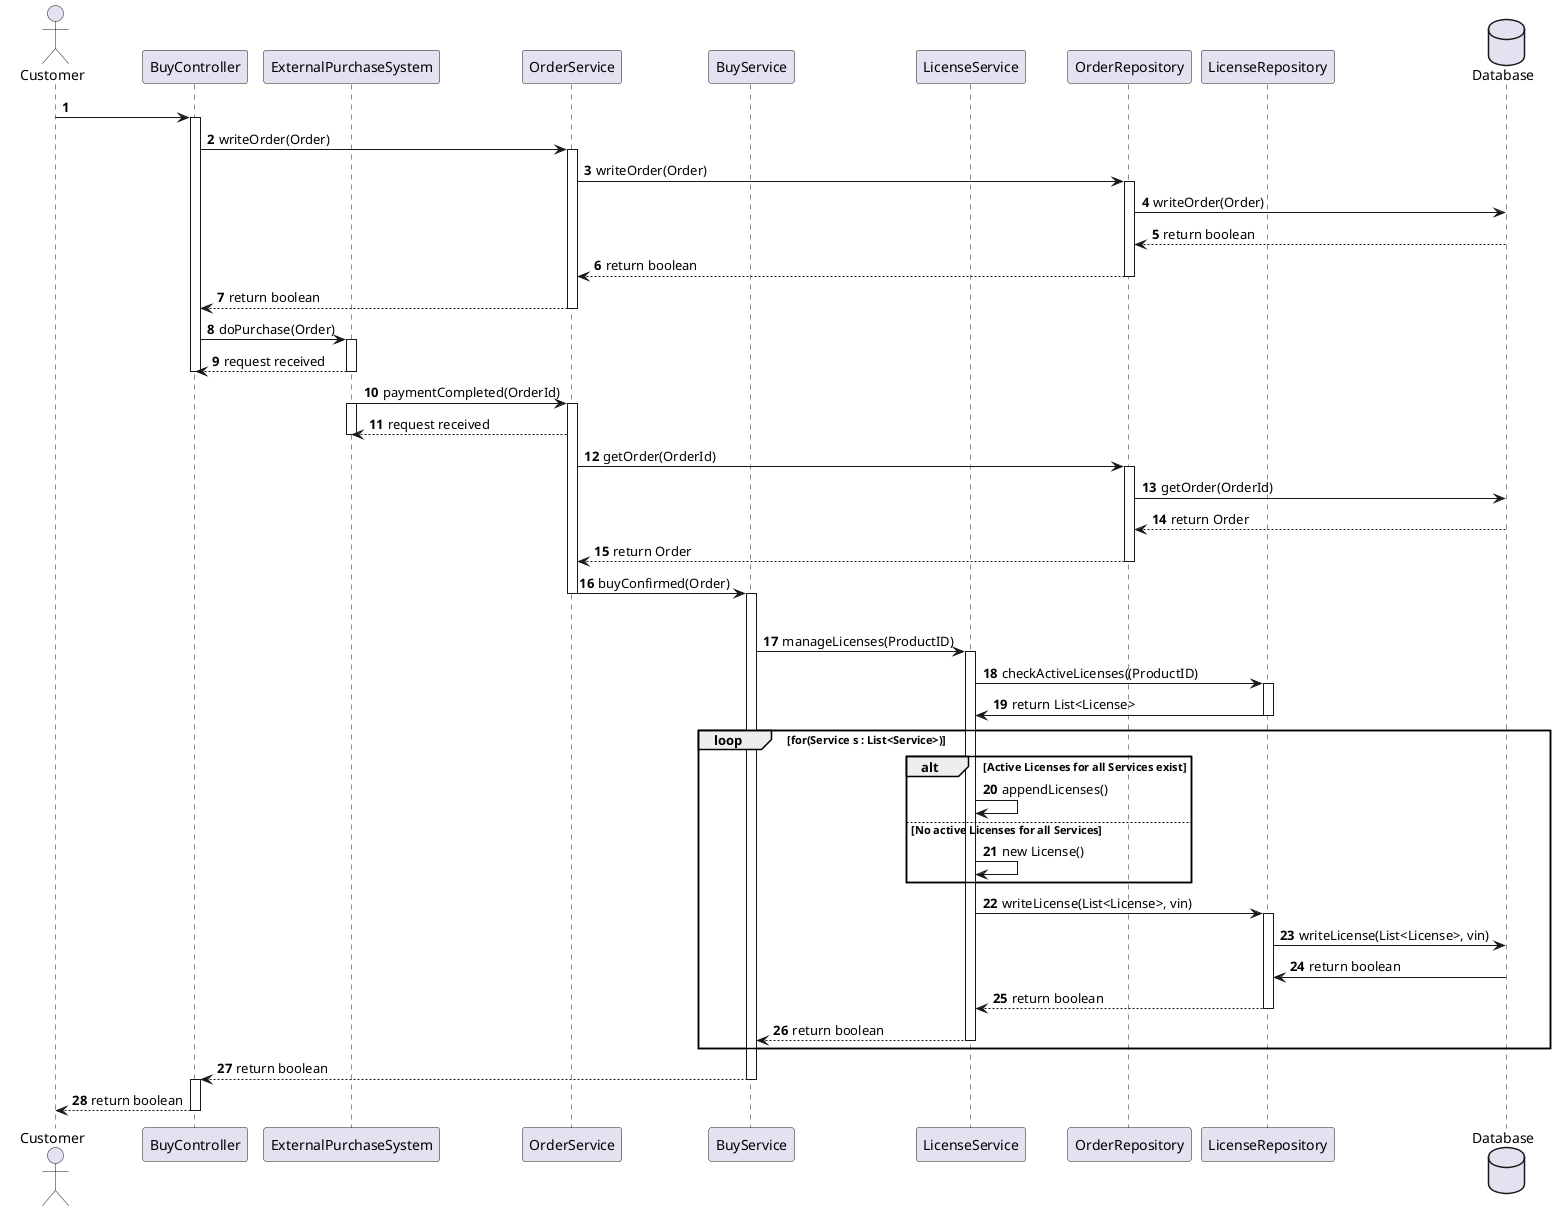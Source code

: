 @startuml
'https://plantuml.com/sequence-diagram
autonumber
actor Customer as c

participant BuyController as bc
participant ExternalPurchaseSystem as eps
participant OrderService as ps

participant BuyService as bs

participant LicenseService as ls
participant OrderRepository as os

participant LicenseRepository as lr

database Database as db

c-> bc :
activate bc



bc -> ps: writeOrder(Order)
activate ps
ps -> os: writeOrder(Order)
activate os
os -> db:writeOrder(Order)
db --> os:return boolean


os --> ps:return boolean
deactivate os
ps --> bc:return boolean

deactivate ps
bc -> eps: doPurchase(Order)
activate eps
eps --> bc: request received
deactivate eps
deactivate bc

eps -> ps: paymentCompleted(OrderId)
activate eps
activate ps
ps --> eps: request received
deactivate eps

ps -> os:getOrder(OrderId)
activate os
os->db:getOrder(OrderId)
db --> os:return Order
os --> ps:return Order
deactivate os




ps-> bs: buyConfirmed(Order)

deactivate ps
activate bs



loop for(Product p : List<Product>)

    bs-> ls: manageLicenses(ProductID)
    activate ls
            ls->lr: checkActiveLicenses((ProductID)
            activate lr
            lr->ls: return List<License>
            deactivate lr
    loop for(Service s : List<Service>)
        alt Active Licenses for all Services exist

        ls->ls: appendLicenses()
        else No active Licenses for all Services
        ls -> ls : new License()
        end
        ls -> lr: writeLicense(List<License>, vin)
        activate lr
        lr -> db:writeLicense(List<License>, vin)
        db -> lr: return boolean
        lr --> ls: return boolean
        deactivate lr
        ls-->bs: return boolean
        deactivate ls

    end
bs --> bc: return boolean
deactivate bs
activate bc
bc --> c: return boolean
deactivate bc




@enduml